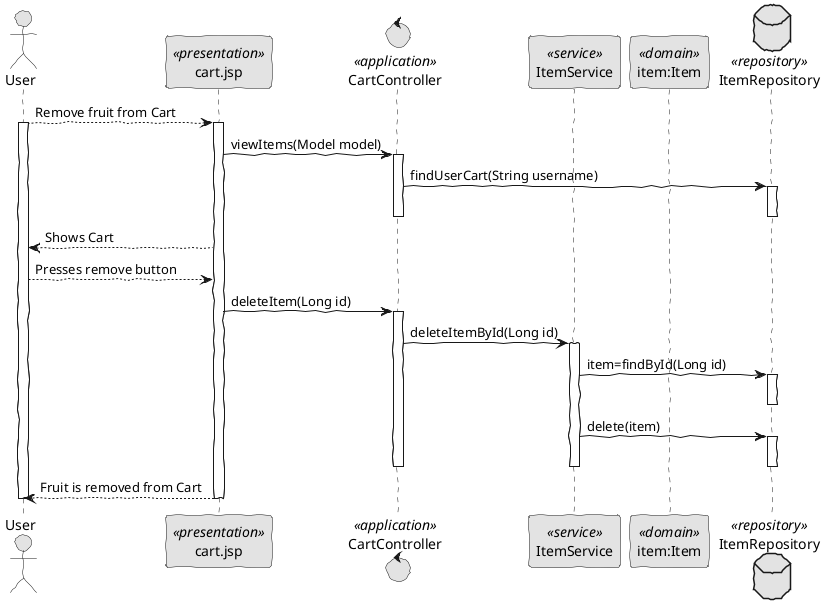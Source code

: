 @startuml
skinparam handwritten true
skinparam monochrome true
skinparam packageStyle rect
skinparam defaultFontName FG Virgil
skinparam shadowing false

actor User as Actor
participant "cart.jsp" as UI <<presentation>>
control CartController as Controller <<application>>
participant ItemService as IS<<service>>
participant "item:Item" as Domain <<domain>>
database ItemRepository as IR <<repository>>


Actor --> UI: Remove fruit from Cart
activate Actor
activate UI
         UI -> Controller: viewItems(Model model)
      activate Controller

       Controller -> IR: findUserCart(String username)
       activate IR
       deactivate IR
       deactivate Controller
    UI --> Actor: Shows Cart
    Actor --> UI: Presses remove button

   UI -> Controller: deleteItem(Long id)
 activate Controller

        Controller -> IS : deleteItemById(Long id)
        activate IS
        IS -> IR : item=findById(Long id)
        activate IR
        deactivate IR
       IS -> IR : delete(item)
       activate IR
       deactivate IR
       deactivate IS
       deactivate Controller

 UI --> Actor: Fruit is removed from Cart
deactivate UI
deactivate Actor
@enduml